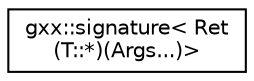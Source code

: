 digraph "Graphical Class Hierarchy"
{
  edge [fontname="Helvetica",fontsize="10",labelfontname="Helvetica",labelfontsize="10"];
  node [fontname="Helvetica",fontsize="10",shape=record];
  rankdir="LR";
  Node1 [label="gxx::signature\< Ret\l(T::*)(Args...)\>",height=0.2,width=0.4,color="black", fillcolor="white", style="filled",URL="$structgxx_1_1signature_3_01Ret_07T_1_1_5_08_07Args_8_8_8_08_4.html"];
}
